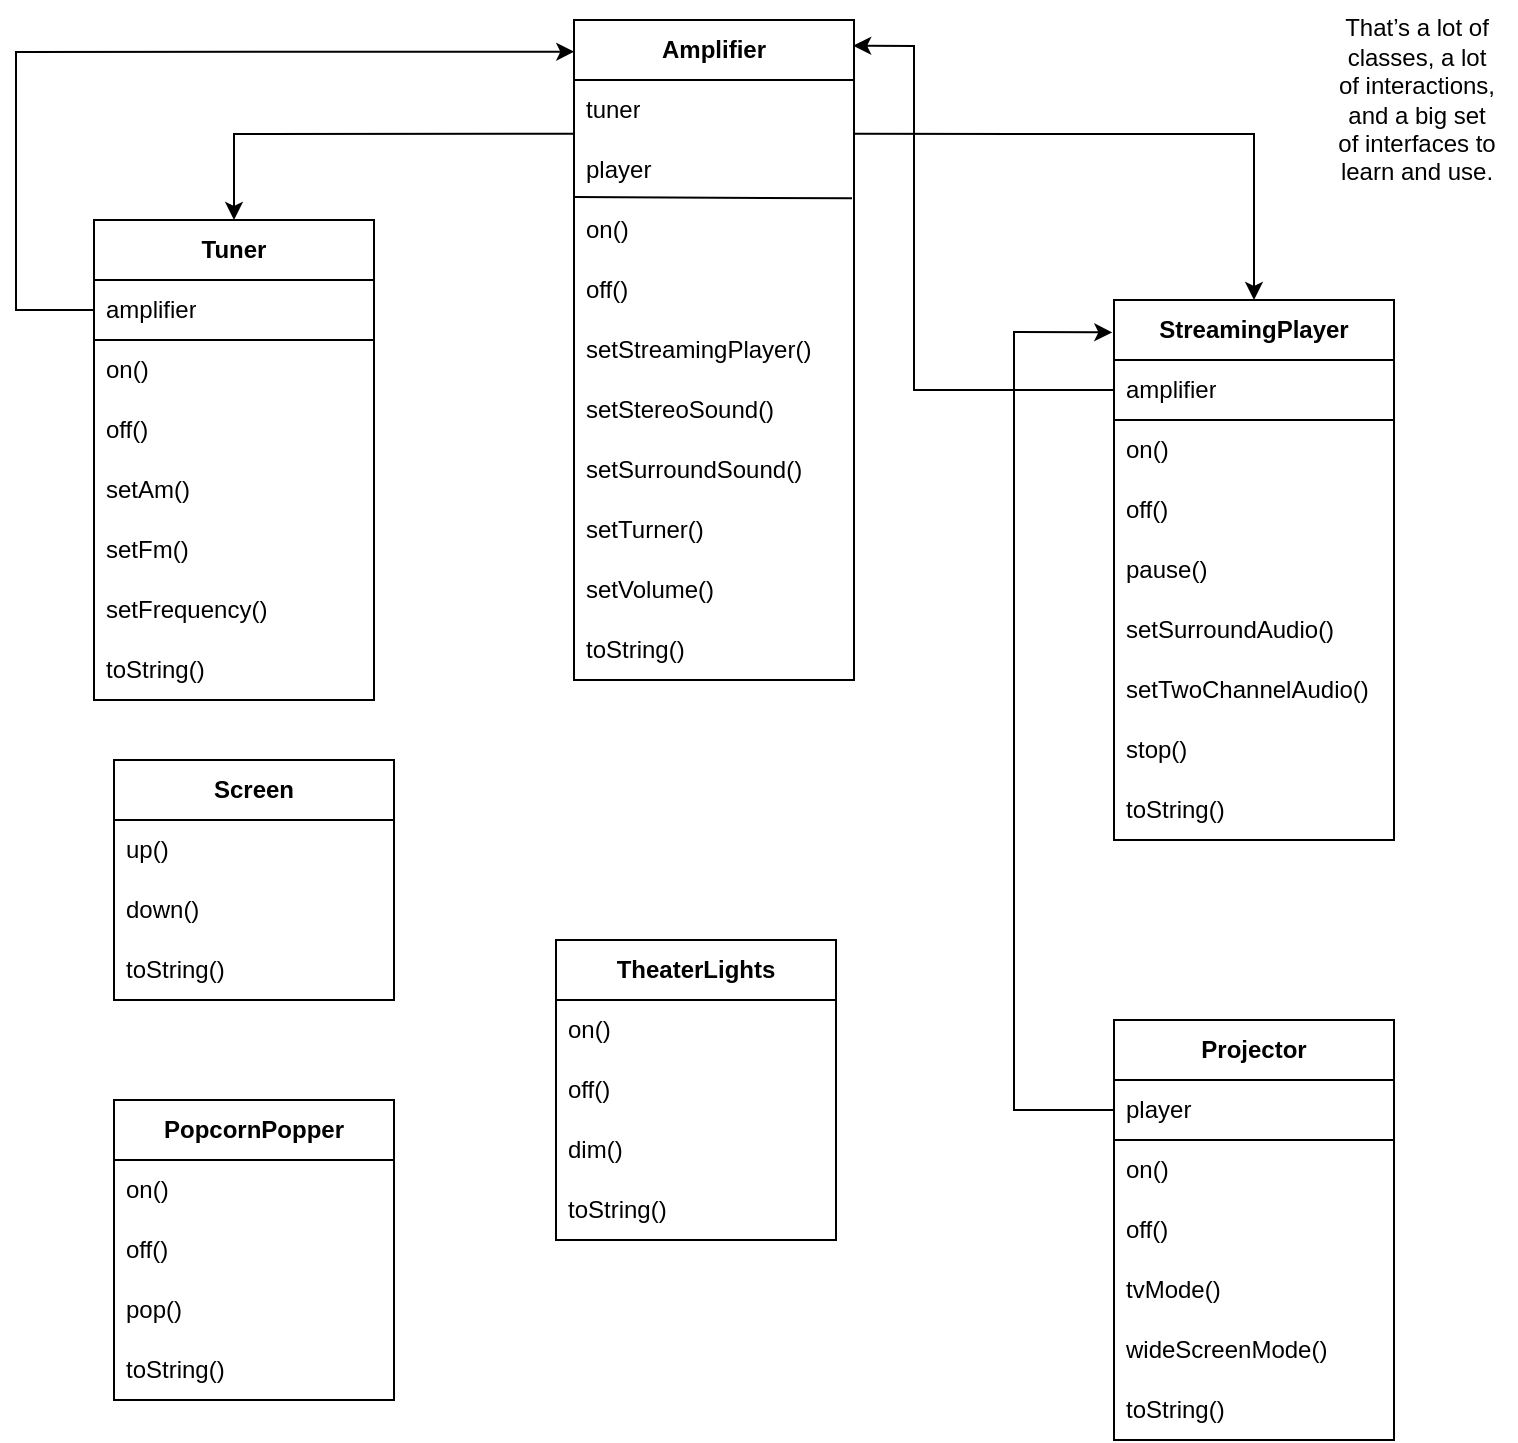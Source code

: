<mxfile version="20.7.4" type="device"><diagram id="ahAyE9eUKxN_0jiChCt0" name="Sayfa -1"><mxGraphModel dx="915" dy="1416" grid="1" gridSize="10" guides="1" tooltips="1" connect="1" arrows="1" fold="1" page="1" pageScale="1" pageWidth="827" pageHeight="1169" math="0" shadow="0"><root><mxCell id="0"/><mxCell id="1" parent="0"/><mxCell id="Xu5nBgAOn4UwW8rYezAq-13" value="&lt;b&gt;Tuner&lt;/b&gt;" style="swimlane;fontStyle=0;childLayout=stackLayout;horizontal=1;startSize=30;horizontalStack=0;resizeParent=1;resizeParentMax=0;resizeLast=0;collapsible=1;marginBottom=0;whiteSpace=wrap;html=1;" parent="1" vertex="1"><mxGeometry x="99" y="280" width="140" height="240" as="geometry"/></mxCell><mxCell id="Xu5nBgAOn4UwW8rYezAq-14" value="amplifier" style="text;strokeColor=default;fillColor=none;align=left;verticalAlign=middle;spacingLeft=4;spacingRight=4;overflow=hidden;points=[[0,0.5],[1,0.5]];portConstraint=eastwest;rotatable=0;whiteSpace=wrap;html=1;" parent="Xu5nBgAOn4UwW8rYezAq-13" vertex="1"><mxGeometry y="30" width="140" height="30" as="geometry"/></mxCell><mxCell id="qSXcWTG-9DvNS1jZI2Ln-6" value="on()" style="text;strokeColor=none;fillColor=none;align=left;verticalAlign=middle;spacingLeft=4;spacingRight=4;overflow=hidden;points=[[0,0.5],[1,0.5]];portConstraint=eastwest;rotatable=0;whiteSpace=wrap;html=1;" vertex="1" parent="Xu5nBgAOn4UwW8rYezAq-13"><mxGeometry y="60" width="140" height="30" as="geometry"/></mxCell><mxCell id="qSXcWTG-9DvNS1jZI2Ln-5" value="off()" style="text;strokeColor=none;fillColor=none;align=left;verticalAlign=middle;spacingLeft=4;spacingRight=4;overflow=hidden;points=[[0,0.5],[1,0.5]];portConstraint=eastwest;rotatable=0;whiteSpace=wrap;html=1;" vertex="1" parent="Xu5nBgAOn4UwW8rYezAq-13"><mxGeometry y="90" width="140" height="30" as="geometry"/></mxCell><mxCell id="qSXcWTG-9DvNS1jZI2Ln-4" value="setAm()" style="text;strokeColor=none;fillColor=none;align=left;verticalAlign=middle;spacingLeft=4;spacingRight=4;overflow=hidden;points=[[0,0.5],[1,0.5]];portConstraint=eastwest;rotatable=0;whiteSpace=wrap;html=1;" vertex="1" parent="Xu5nBgAOn4UwW8rYezAq-13"><mxGeometry y="120" width="140" height="30" as="geometry"/></mxCell><mxCell id="qSXcWTG-9DvNS1jZI2Ln-3" value="setFm()" style="text;strokeColor=none;fillColor=none;align=left;verticalAlign=middle;spacingLeft=4;spacingRight=4;overflow=hidden;points=[[0,0.5],[1,0.5]];portConstraint=eastwest;rotatable=0;whiteSpace=wrap;html=1;" vertex="1" parent="Xu5nBgAOn4UwW8rYezAq-13"><mxGeometry y="150" width="140" height="30" as="geometry"/></mxCell><mxCell id="qSXcWTG-9DvNS1jZI2Ln-2" value="setFrequency()" style="text;strokeColor=none;fillColor=none;align=left;verticalAlign=middle;spacingLeft=4;spacingRight=4;overflow=hidden;points=[[0,0.5],[1,0.5]];portConstraint=eastwest;rotatable=0;whiteSpace=wrap;html=1;" vertex="1" parent="Xu5nBgAOn4UwW8rYezAq-13"><mxGeometry y="180" width="140" height="30" as="geometry"/></mxCell><mxCell id="qSXcWTG-9DvNS1jZI2Ln-1" value="toString()" style="text;strokeColor=none;fillColor=none;align=left;verticalAlign=middle;spacingLeft=4;spacingRight=4;overflow=hidden;points=[[0,0.5],[1,0.5]];portConstraint=eastwest;rotatable=0;whiteSpace=wrap;html=1;" vertex="1" parent="Xu5nBgAOn4UwW8rYezAq-13"><mxGeometry y="210" width="140" height="30" as="geometry"/></mxCell><mxCell id="qSXcWTG-9DvNS1jZI2Ln-7" value="&lt;b&gt;Amplifier&lt;/b&gt;" style="swimlane;fontStyle=0;childLayout=stackLayout;horizontal=1;startSize=30;horizontalStack=0;resizeParent=1;resizeParentMax=0;resizeLast=0;collapsible=1;marginBottom=0;whiteSpace=wrap;html=1;" vertex="1" parent="1"><mxGeometry x="339" y="180" width="140" height="330" as="geometry"/></mxCell><mxCell id="qSXcWTG-9DvNS1jZI2Ln-8" value="tuner" style="text;strokeColor=none;fillColor=none;align=left;verticalAlign=middle;spacingLeft=4;spacingRight=4;overflow=hidden;points=[[0,0.5],[1,0.5]];portConstraint=eastwest;rotatable=0;whiteSpace=wrap;html=1;" vertex="1" parent="qSXcWTG-9DvNS1jZI2Ln-7"><mxGeometry y="30" width="140" height="30" as="geometry"/></mxCell><mxCell id="qSXcWTG-9DvNS1jZI2Ln-9" value="player" style="text;strokeColor=none;fillColor=none;align=left;verticalAlign=middle;spacingLeft=4;spacingRight=4;overflow=hidden;points=[[0,0.5],[1,0.5]];portConstraint=eastwest;rotatable=0;whiteSpace=wrap;html=1;" vertex="1" parent="qSXcWTG-9DvNS1jZI2Ln-7"><mxGeometry y="60" width="140" height="30" as="geometry"/></mxCell><mxCell id="qSXcWTG-9DvNS1jZI2Ln-10" value="on()" style="text;strokeColor=none;fillColor=none;align=left;verticalAlign=middle;spacingLeft=4;spacingRight=4;overflow=hidden;points=[[0,0.5],[1,0.5]];portConstraint=eastwest;rotatable=0;whiteSpace=wrap;html=1;" vertex="1" parent="qSXcWTG-9DvNS1jZI2Ln-7"><mxGeometry y="90" width="140" height="30" as="geometry"/></mxCell><mxCell id="qSXcWTG-9DvNS1jZI2Ln-11" value="off()" style="text;strokeColor=none;fillColor=none;align=left;verticalAlign=middle;spacingLeft=4;spacingRight=4;overflow=hidden;points=[[0,0.5],[1,0.5]];portConstraint=eastwest;rotatable=0;whiteSpace=wrap;html=1;" vertex="1" parent="qSXcWTG-9DvNS1jZI2Ln-7"><mxGeometry y="120" width="140" height="30" as="geometry"/></mxCell><mxCell id="qSXcWTG-9DvNS1jZI2Ln-12" value="setStreamingPlayer()" style="text;strokeColor=none;fillColor=none;align=left;verticalAlign=middle;spacingLeft=4;spacingRight=4;overflow=hidden;points=[[0,0.5],[1,0.5]];portConstraint=eastwest;rotatable=0;whiteSpace=wrap;html=1;" vertex="1" parent="qSXcWTG-9DvNS1jZI2Ln-7"><mxGeometry y="150" width="140" height="30" as="geometry"/></mxCell><mxCell id="qSXcWTG-9DvNS1jZI2Ln-13" value="setStereoSound()" style="text;strokeColor=none;fillColor=none;align=left;verticalAlign=middle;spacingLeft=4;spacingRight=4;overflow=hidden;points=[[0,0.5],[1,0.5]];portConstraint=eastwest;rotatable=0;whiteSpace=wrap;html=1;" vertex="1" parent="qSXcWTG-9DvNS1jZI2Ln-7"><mxGeometry y="180" width="140" height="30" as="geometry"/></mxCell><mxCell id="qSXcWTG-9DvNS1jZI2Ln-14" value="setSurroundSound()" style="text;strokeColor=none;fillColor=none;align=left;verticalAlign=middle;spacingLeft=4;spacingRight=4;overflow=hidden;points=[[0,0.5],[1,0.5]];portConstraint=eastwest;rotatable=0;whiteSpace=wrap;html=1;" vertex="1" parent="qSXcWTG-9DvNS1jZI2Ln-7"><mxGeometry y="210" width="140" height="30" as="geometry"/></mxCell><mxCell id="qSXcWTG-9DvNS1jZI2Ln-17" value="setTurner()" style="text;strokeColor=none;fillColor=none;align=left;verticalAlign=middle;spacingLeft=4;spacingRight=4;overflow=hidden;points=[[0,0.5],[1,0.5]];portConstraint=eastwest;rotatable=0;whiteSpace=wrap;html=1;" vertex="1" parent="qSXcWTG-9DvNS1jZI2Ln-7"><mxGeometry y="240" width="140" height="30" as="geometry"/></mxCell><mxCell id="qSXcWTG-9DvNS1jZI2Ln-16" value="setVolume()" style="text;strokeColor=none;fillColor=none;align=left;verticalAlign=middle;spacingLeft=4;spacingRight=4;overflow=hidden;points=[[0,0.5],[1,0.5]];portConstraint=eastwest;rotatable=0;whiteSpace=wrap;html=1;" vertex="1" parent="qSXcWTG-9DvNS1jZI2Ln-7"><mxGeometry y="270" width="140" height="30" as="geometry"/></mxCell><mxCell id="qSXcWTG-9DvNS1jZI2Ln-15" value="toString()" style="text;strokeColor=none;fillColor=none;align=left;verticalAlign=middle;spacingLeft=4;spacingRight=4;overflow=hidden;points=[[0,0.5],[1,0.5]];portConstraint=eastwest;rotatable=0;whiteSpace=wrap;html=1;" vertex="1" parent="qSXcWTG-9DvNS1jZI2Ln-7"><mxGeometry y="300" width="140" height="30" as="geometry"/></mxCell><mxCell id="qSXcWTG-9DvNS1jZI2Ln-18" value="" style="endArrow=none;html=1;rounded=0;entryX=0.993;entryY=-0.029;entryDx=0;entryDy=0;entryPerimeter=0;exitX=-0.003;exitY=-0.048;exitDx=0;exitDy=0;exitPerimeter=0;" edge="1" parent="qSXcWTG-9DvNS1jZI2Ln-7" source="qSXcWTG-9DvNS1jZI2Ln-10" target="qSXcWTG-9DvNS1jZI2Ln-10"><mxGeometry width="50" height="50" relative="1" as="geometry"><mxPoint x="-120" y="170" as="sourcePoint"/><mxPoint x="-70" y="120" as="targetPoint"/></mxGeometry></mxCell><mxCell id="qSXcWTG-9DvNS1jZI2Ln-19" value="&lt;b&gt;StreamingPlayer&lt;/b&gt;" style="swimlane;fontStyle=0;childLayout=stackLayout;horizontal=1;startSize=30;horizontalStack=0;resizeParent=1;resizeParentMax=0;resizeLast=0;collapsible=1;marginBottom=0;whiteSpace=wrap;html=1;" vertex="1" parent="1"><mxGeometry x="609" y="320" width="140" height="270" as="geometry"/></mxCell><mxCell id="qSXcWTG-9DvNS1jZI2Ln-20" value="amplifier" style="text;strokeColor=default;fillColor=none;align=left;verticalAlign=middle;spacingLeft=4;spacingRight=4;overflow=hidden;points=[[0,0.5],[1,0.5]];portConstraint=eastwest;rotatable=0;whiteSpace=wrap;html=1;" vertex="1" parent="qSXcWTG-9DvNS1jZI2Ln-19"><mxGeometry y="30" width="140" height="30" as="geometry"/></mxCell><mxCell id="qSXcWTG-9DvNS1jZI2Ln-21" value="on()" style="text;strokeColor=none;fillColor=none;align=left;verticalAlign=middle;spacingLeft=4;spacingRight=4;overflow=hidden;points=[[0,0.5],[1,0.5]];portConstraint=eastwest;rotatable=0;whiteSpace=wrap;html=1;" vertex="1" parent="qSXcWTG-9DvNS1jZI2Ln-19"><mxGeometry y="60" width="140" height="30" as="geometry"/></mxCell><mxCell id="qSXcWTG-9DvNS1jZI2Ln-22" value="off()" style="text;strokeColor=none;fillColor=none;align=left;verticalAlign=middle;spacingLeft=4;spacingRight=4;overflow=hidden;points=[[0,0.5],[1,0.5]];portConstraint=eastwest;rotatable=0;whiteSpace=wrap;html=1;" vertex="1" parent="qSXcWTG-9DvNS1jZI2Ln-19"><mxGeometry y="90" width="140" height="30" as="geometry"/></mxCell><mxCell id="qSXcWTG-9DvNS1jZI2Ln-23" value="pause()" style="text;strokeColor=none;fillColor=none;align=left;verticalAlign=middle;spacingLeft=4;spacingRight=4;overflow=hidden;points=[[0,0.5],[1,0.5]];portConstraint=eastwest;rotatable=0;whiteSpace=wrap;html=1;" vertex="1" parent="qSXcWTG-9DvNS1jZI2Ln-19"><mxGeometry y="120" width="140" height="30" as="geometry"/></mxCell><mxCell id="qSXcWTG-9DvNS1jZI2Ln-24" value="setSurroundAudio()" style="text;strokeColor=none;fillColor=none;align=left;verticalAlign=middle;spacingLeft=4;spacingRight=4;overflow=hidden;points=[[0,0.5],[1,0.5]];portConstraint=eastwest;rotatable=0;whiteSpace=wrap;html=1;" vertex="1" parent="qSXcWTG-9DvNS1jZI2Ln-19"><mxGeometry y="150" width="140" height="30" as="geometry"/></mxCell><mxCell id="qSXcWTG-9DvNS1jZI2Ln-25" value="setTwoChannelAudio()" style="text;strokeColor=none;fillColor=none;align=left;verticalAlign=middle;spacingLeft=4;spacingRight=4;overflow=hidden;points=[[0,0.5],[1,0.5]];portConstraint=eastwest;rotatable=0;whiteSpace=wrap;html=1;" vertex="1" parent="qSXcWTG-9DvNS1jZI2Ln-19"><mxGeometry y="180" width="140" height="30" as="geometry"/></mxCell><mxCell id="qSXcWTG-9DvNS1jZI2Ln-27" value="stop()" style="text;strokeColor=none;fillColor=none;align=left;verticalAlign=middle;spacingLeft=4;spacingRight=4;overflow=hidden;points=[[0,0.5],[1,0.5]];portConstraint=eastwest;rotatable=0;whiteSpace=wrap;html=1;" vertex="1" parent="qSXcWTG-9DvNS1jZI2Ln-19"><mxGeometry y="210" width="140" height="30" as="geometry"/></mxCell><mxCell id="qSXcWTG-9DvNS1jZI2Ln-26" value="toString()" style="text;strokeColor=none;fillColor=none;align=left;verticalAlign=middle;spacingLeft=4;spacingRight=4;overflow=hidden;points=[[0,0.5],[1,0.5]];portConstraint=eastwest;rotatable=0;whiteSpace=wrap;html=1;" vertex="1" parent="qSXcWTG-9DvNS1jZI2Ln-19"><mxGeometry y="240" width="140" height="30" as="geometry"/></mxCell><mxCell id="qSXcWTG-9DvNS1jZI2Ln-28" value="&lt;b&gt;Projector&lt;/b&gt;" style="swimlane;fontStyle=0;childLayout=stackLayout;horizontal=1;startSize=30;horizontalStack=0;resizeParent=1;resizeParentMax=0;resizeLast=0;collapsible=1;marginBottom=0;whiteSpace=wrap;html=1;" vertex="1" parent="1"><mxGeometry x="609" y="680" width="140" height="210" as="geometry"/></mxCell><mxCell id="qSXcWTG-9DvNS1jZI2Ln-29" value="player" style="text;strokeColor=default;fillColor=none;align=left;verticalAlign=middle;spacingLeft=4;spacingRight=4;overflow=hidden;points=[[0,0.5],[1,0.5]];portConstraint=eastwest;rotatable=0;whiteSpace=wrap;html=1;" vertex="1" parent="qSXcWTG-9DvNS1jZI2Ln-28"><mxGeometry y="30" width="140" height="30" as="geometry"/></mxCell><mxCell id="qSXcWTG-9DvNS1jZI2Ln-30" value="on()" style="text;strokeColor=none;fillColor=none;align=left;verticalAlign=middle;spacingLeft=4;spacingRight=4;overflow=hidden;points=[[0,0.5],[1,0.5]];portConstraint=eastwest;rotatable=0;whiteSpace=wrap;html=1;" vertex="1" parent="qSXcWTG-9DvNS1jZI2Ln-28"><mxGeometry y="60" width="140" height="30" as="geometry"/></mxCell><mxCell id="qSXcWTG-9DvNS1jZI2Ln-31" value="off()" style="text;strokeColor=none;fillColor=none;align=left;verticalAlign=middle;spacingLeft=4;spacingRight=4;overflow=hidden;points=[[0,0.5],[1,0.5]];portConstraint=eastwest;rotatable=0;whiteSpace=wrap;html=1;" vertex="1" parent="qSXcWTG-9DvNS1jZI2Ln-28"><mxGeometry y="90" width="140" height="30" as="geometry"/></mxCell><mxCell id="qSXcWTG-9DvNS1jZI2Ln-32" value="tvMode()" style="text;strokeColor=none;fillColor=none;align=left;verticalAlign=middle;spacingLeft=4;spacingRight=4;overflow=hidden;points=[[0,0.5],[1,0.5]];portConstraint=eastwest;rotatable=0;whiteSpace=wrap;html=1;" vertex="1" parent="qSXcWTG-9DvNS1jZI2Ln-28"><mxGeometry y="120" width="140" height="30" as="geometry"/></mxCell><mxCell id="qSXcWTG-9DvNS1jZI2Ln-33" value="wideScreenMode()" style="text;strokeColor=none;fillColor=none;align=left;verticalAlign=middle;spacingLeft=4;spacingRight=4;overflow=hidden;points=[[0,0.5],[1,0.5]];portConstraint=eastwest;rotatable=0;whiteSpace=wrap;html=1;" vertex="1" parent="qSXcWTG-9DvNS1jZI2Ln-28"><mxGeometry y="150" width="140" height="30" as="geometry"/></mxCell><mxCell id="qSXcWTG-9DvNS1jZI2Ln-36" value="toString()" style="text;strokeColor=none;fillColor=none;align=left;verticalAlign=middle;spacingLeft=4;spacingRight=4;overflow=hidden;points=[[0,0.5],[1,0.5]];portConstraint=eastwest;rotatable=0;whiteSpace=wrap;html=1;" vertex="1" parent="qSXcWTG-9DvNS1jZI2Ln-28"><mxGeometry y="180" width="140" height="30" as="geometry"/></mxCell><mxCell id="qSXcWTG-9DvNS1jZI2Ln-37" value="&lt;b&gt;TheaterLights&lt;/b&gt;" style="swimlane;fontStyle=0;childLayout=stackLayout;horizontal=1;startSize=30;horizontalStack=0;resizeParent=1;resizeParentMax=0;resizeLast=0;collapsible=1;marginBottom=0;whiteSpace=wrap;html=1;" vertex="1" parent="1"><mxGeometry x="330" y="640" width="140" height="150" as="geometry"/></mxCell><mxCell id="qSXcWTG-9DvNS1jZI2Ln-39" value="on()" style="text;strokeColor=none;fillColor=none;align=left;verticalAlign=middle;spacingLeft=4;spacingRight=4;overflow=hidden;points=[[0,0.5],[1,0.5]];portConstraint=eastwest;rotatable=0;whiteSpace=wrap;html=1;" vertex="1" parent="qSXcWTG-9DvNS1jZI2Ln-37"><mxGeometry y="30" width="140" height="30" as="geometry"/></mxCell><mxCell id="qSXcWTG-9DvNS1jZI2Ln-40" value="off()" style="text;strokeColor=none;fillColor=none;align=left;verticalAlign=middle;spacingLeft=4;spacingRight=4;overflow=hidden;points=[[0,0.5],[1,0.5]];portConstraint=eastwest;rotatable=0;whiteSpace=wrap;html=1;" vertex="1" parent="qSXcWTG-9DvNS1jZI2Ln-37"><mxGeometry y="60" width="140" height="30" as="geometry"/></mxCell><mxCell id="qSXcWTG-9DvNS1jZI2Ln-41" value="dim()" style="text;strokeColor=none;fillColor=none;align=left;verticalAlign=middle;spacingLeft=4;spacingRight=4;overflow=hidden;points=[[0,0.5],[1,0.5]];portConstraint=eastwest;rotatable=0;whiteSpace=wrap;html=1;" vertex="1" parent="qSXcWTG-9DvNS1jZI2Ln-37"><mxGeometry y="90" width="140" height="30" as="geometry"/></mxCell><mxCell id="qSXcWTG-9DvNS1jZI2Ln-43" value="toString()" style="text;strokeColor=none;fillColor=none;align=left;verticalAlign=middle;spacingLeft=4;spacingRight=4;overflow=hidden;points=[[0,0.5],[1,0.5]];portConstraint=eastwest;rotatable=0;whiteSpace=wrap;html=1;" vertex="1" parent="qSXcWTG-9DvNS1jZI2Ln-37"><mxGeometry y="120" width="140" height="30" as="geometry"/></mxCell><mxCell id="qSXcWTG-9DvNS1jZI2Ln-44" value="&lt;b&gt;PopcornPopper&lt;/b&gt;" style="swimlane;fontStyle=0;childLayout=stackLayout;horizontal=1;startSize=30;horizontalStack=0;resizeParent=1;resizeParentMax=0;resizeLast=0;collapsible=1;marginBottom=0;whiteSpace=wrap;html=1;" vertex="1" parent="1"><mxGeometry x="109" y="720" width="140" height="150" as="geometry"/></mxCell><mxCell id="qSXcWTG-9DvNS1jZI2Ln-45" value="on()" style="text;strokeColor=none;fillColor=none;align=left;verticalAlign=middle;spacingLeft=4;spacingRight=4;overflow=hidden;points=[[0,0.5],[1,0.5]];portConstraint=eastwest;rotatable=0;whiteSpace=wrap;html=1;" vertex="1" parent="qSXcWTG-9DvNS1jZI2Ln-44"><mxGeometry y="30" width="140" height="30" as="geometry"/></mxCell><mxCell id="qSXcWTG-9DvNS1jZI2Ln-46" value="off()" style="text;strokeColor=none;fillColor=none;align=left;verticalAlign=middle;spacingLeft=4;spacingRight=4;overflow=hidden;points=[[0,0.5],[1,0.5]];portConstraint=eastwest;rotatable=0;whiteSpace=wrap;html=1;" vertex="1" parent="qSXcWTG-9DvNS1jZI2Ln-44"><mxGeometry y="60" width="140" height="30" as="geometry"/></mxCell><mxCell id="qSXcWTG-9DvNS1jZI2Ln-47" value="pop()" style="text;strokeColor=none;fillColor=none;align=left;verticalAlign=middle;spacingLeft=4;spacingRight=4;overflow=hidden;points=[[0,0.5],[1,0.5]];portConstraint=eastwest;rotatable=0;whiteSpace=wrap;html=1;" vertex="1" parent="qSXcWTG-9DvNS1jZI2Ln-44"><mxGeometry y="90" width="140" height="30" as="geometry"/></mxCell><mxCell id="qSXcWTG-9DvNS1jZI2Ln-48" value="toString()" style="text;strokeColor=none;fillColor=none;align=left;verticalAlign=middle;spacingLeft=4;spacingRight=4;overflow=hidden;points=[[0,0.5],[1,0.5]];portConstraint=eastwest;rotatable=0;whiteSpace=wrap;html=1;" vertex="1" parent="qSXcWTG-9DvNS1jZI2Ln-44"><mxGeometry y="120" width="140" height="30" as="geometry"/></mxCell><mxCell id="qSXcWTG-9DvNS1jZI2Ln-49" value="&lt;b&gt;Screen&lt;/b&gt;" style="swimlane;fontStyle=0;childLayout=stackLayout;horizontal=1;startSize=30;horizontalStack=0;resizeParent=1;resizeParentMax=0;resizeLast=0;collapsible=1;marginBottom=0;whiteSpace=wrap;html=1;" vertex="1" parent="1"><mxGeometry x="109" y="550" width="140" height="120" as="geometry"/></mxCell><mxCell id="qSXcWTG-9DvNS1jZI2Ln-50" value="up()" style="text;strokeColor=none;fillColor=none;align=left;verticalAlign=middle;spacingLeft=4;spacingRight=4;overflow=hidden;points=[[0,0.5],[1,0.5]];portConstraint=eastwest;rotatable=0;whiteSpace=wrap;html=1;" vertex="1" parent="qSXcWTG-9DvNS1jZI2Ln-49"><mxGeometry y="30" width="140" height="30" as="geometry"/></mxCell><mxCell id="qSXcWTG-9DvNS1jZI2Ln-51" value="down()" style="text;strokeColor=none;fillColor=none;align=left;verticalAlign=middle;spacingLeft=4;spacingRight=4;overflow=hidden;points=[[0,0.5],[1,0.5]];portConstraint=eastwest;rotatable=0;whiteSpace=wrap;html=1;" vertex="1" parent="qSXcWTG-9DvNS1jZI2Ln-49"><mxGeometry y="60" width="140" height="30" as="geometry"/></mxCell><mxCell id="qSXcWTG-9DvNS1jZI2Ln-53" value="toString()" style="text;strokeColor=none;fillColor=none;align=left;verticalAlign=middle;spacingLeft=4;spacingRight=4;overflow=hidden;points=[[0,0.5],[1,0.5]];portConstraint=eastwest;rotatable=0;whiteSpace=wrap;html=1;" vertex="1" parent="qSXcWTG-9DvNS1jZI2Ln-49"><mxGeometry y="90" width="140" height="30" as="geometry"/></mxCell><mxCell id="qSXcWTG-9DvNS1jZI2Ln-54" value="" style="endArrow=classic;html=1;rounded=0;exitX=0;exitY=0.5;exitDx=0;exitDy=0;entryX=-0.006;entryY=0.06;entryDx=0;entryDy=0;entryPerimeter=0;" edge="1" parent="1" source="qSXcWTG-9DvNS1jZI2Ln-29" target="qSXcWTG-9DvNS1jZI2Ln-19"><mxGeometry width="50" height="50" relative="1" as="geometry"><mxPoint x="649" y="1030" as="sourcePoint"/><mxPoint x="559" y="310" as="targetPoint"/><Array as="points"><mxPoint x="559" y="725"/><mxPoint x="559" y="336"/></Array></mxGeometry></mxCell><mxCell id="qSXcWTG-9DvNS1jZI2Ln-55" value="" style="endArrow=classic;html=1;rounded=0;exitX=0;exitY=0.5;exitDx=0;exitDy=0;entryX=0.997;entryY=0.039;entryDx=0;entryDy=0;entryPerimeter=0;" edge="1" parent="1" source="qSXcWTG-9DvNS1jZI2Ln-20" target="qSXcWTG-9DvNS1jZI2Ln-7"><mxGeometry width="50" height="50" relative="1" as="geometry"><mxPoint x="589" y="230" as="sourcePoint"/><mxPoint x="639" y="180" as="targetPoint"/><Array as="points"><mxPoint x="509" y="365"/><mxPoint x="509" y="193"/></Array></mxGeometry></mxCell><mxCell id="qSXcWTG-9DvNS1jZI2Ln-56" value="" style="endArrow=classic;html=1;rounded=0;exitX=1.002;exitY=-0.103;exitDx=0;exitDy=0;exitPerimeter=0;" edge="1" parent="1" source="qSXcWTG-9DvNS1jZI2Ln-9" target="qSXcWTG-9DvNS1jZI2Ln-19"><mxGeometry width="50" height="50" relative="1" as="geometry"><mxPoint x="609" y="260" as="sourcePoint"/><mxPoint x="659" y="210" as="targetPoint"/><Array as="points"><mxPoint x="679" y="237"/></Array></mxGeometry></mxCell><mxCell id="qSXcWTG-9DvNS1jZI2Ln-57" value="" style="endArrow=classic;html=1;rounded=0;exitX=0.002;exitY=-0.103;exitDx=0;exitDy=0;exitPerimeter=0;" edge="1" parent="1" source="qSXcWTG-9DvNS1jZI2Ln-9" target="Xu5nBgAOn4UwW8rYezAq-13"><mxGeometry width="50" height="50" relative="1" as="geometry"><mxPoint x="289" y="180" as="sourcePoint"/><mxPoint x="339" y="130" as="targetPoint"/><Array as="points"><mxPoint x="169" y="237"/></Array></mxGeometry></mxCell><mxCell id="qSXcWTG-9DvNS1jZI2Ln-58" value="" style="endArrow=classic;html=1;rounded=0;exitX=0;exitY=0.5;exitDx=0;exitDy=0;entryX=0.001;entryY=0.048;entryDx=0;entryDy=0;entryPerimeter=0;" edge="1" parent="1" source="Xu5nBgAOn4UwW8rYezAq-14" target="qSXcWTG-9DvNS1jZI2Ln-7"><mxGeometry width="50" height="50" relative="1" as="geometry"><mxPoint x="40" y="230" as="sourcePoint"/><mxPoint x="90" y="180" as="targetPoint"/><Array as="points"><mxPoint x="60" y="325"/><mxPoint x="60" y="196"/></Array></mxGeometry></mxCell><mxCell id="qSXcWTG-9DvNS1jZI2Ln-59" value="&lt;div&gt;That’s a lot of&lt;/div&gt;&lt;div&gt;classes, a lot&lt;/div&gt;&lt;div&gt;of interactions,&lt;/div&gt;&lt;div&gt;and a big set&lt;/div&gt;&lt;div&gt;of interfaces to&lt;/div&gt;&lt;div&gt;learn and use.&lt;/div&gt;" style="text;html=1;align=center;verticalAlign=middle;resizable=0;points=[];autosize=1;strokeColor=none;fillColor=none;" vertex="1" parent="1"><mxGeometry x="710" y="170" width="100" height="100" as="geometry"/></mxCell></root></mxGraphModel></diagram></mxfile>